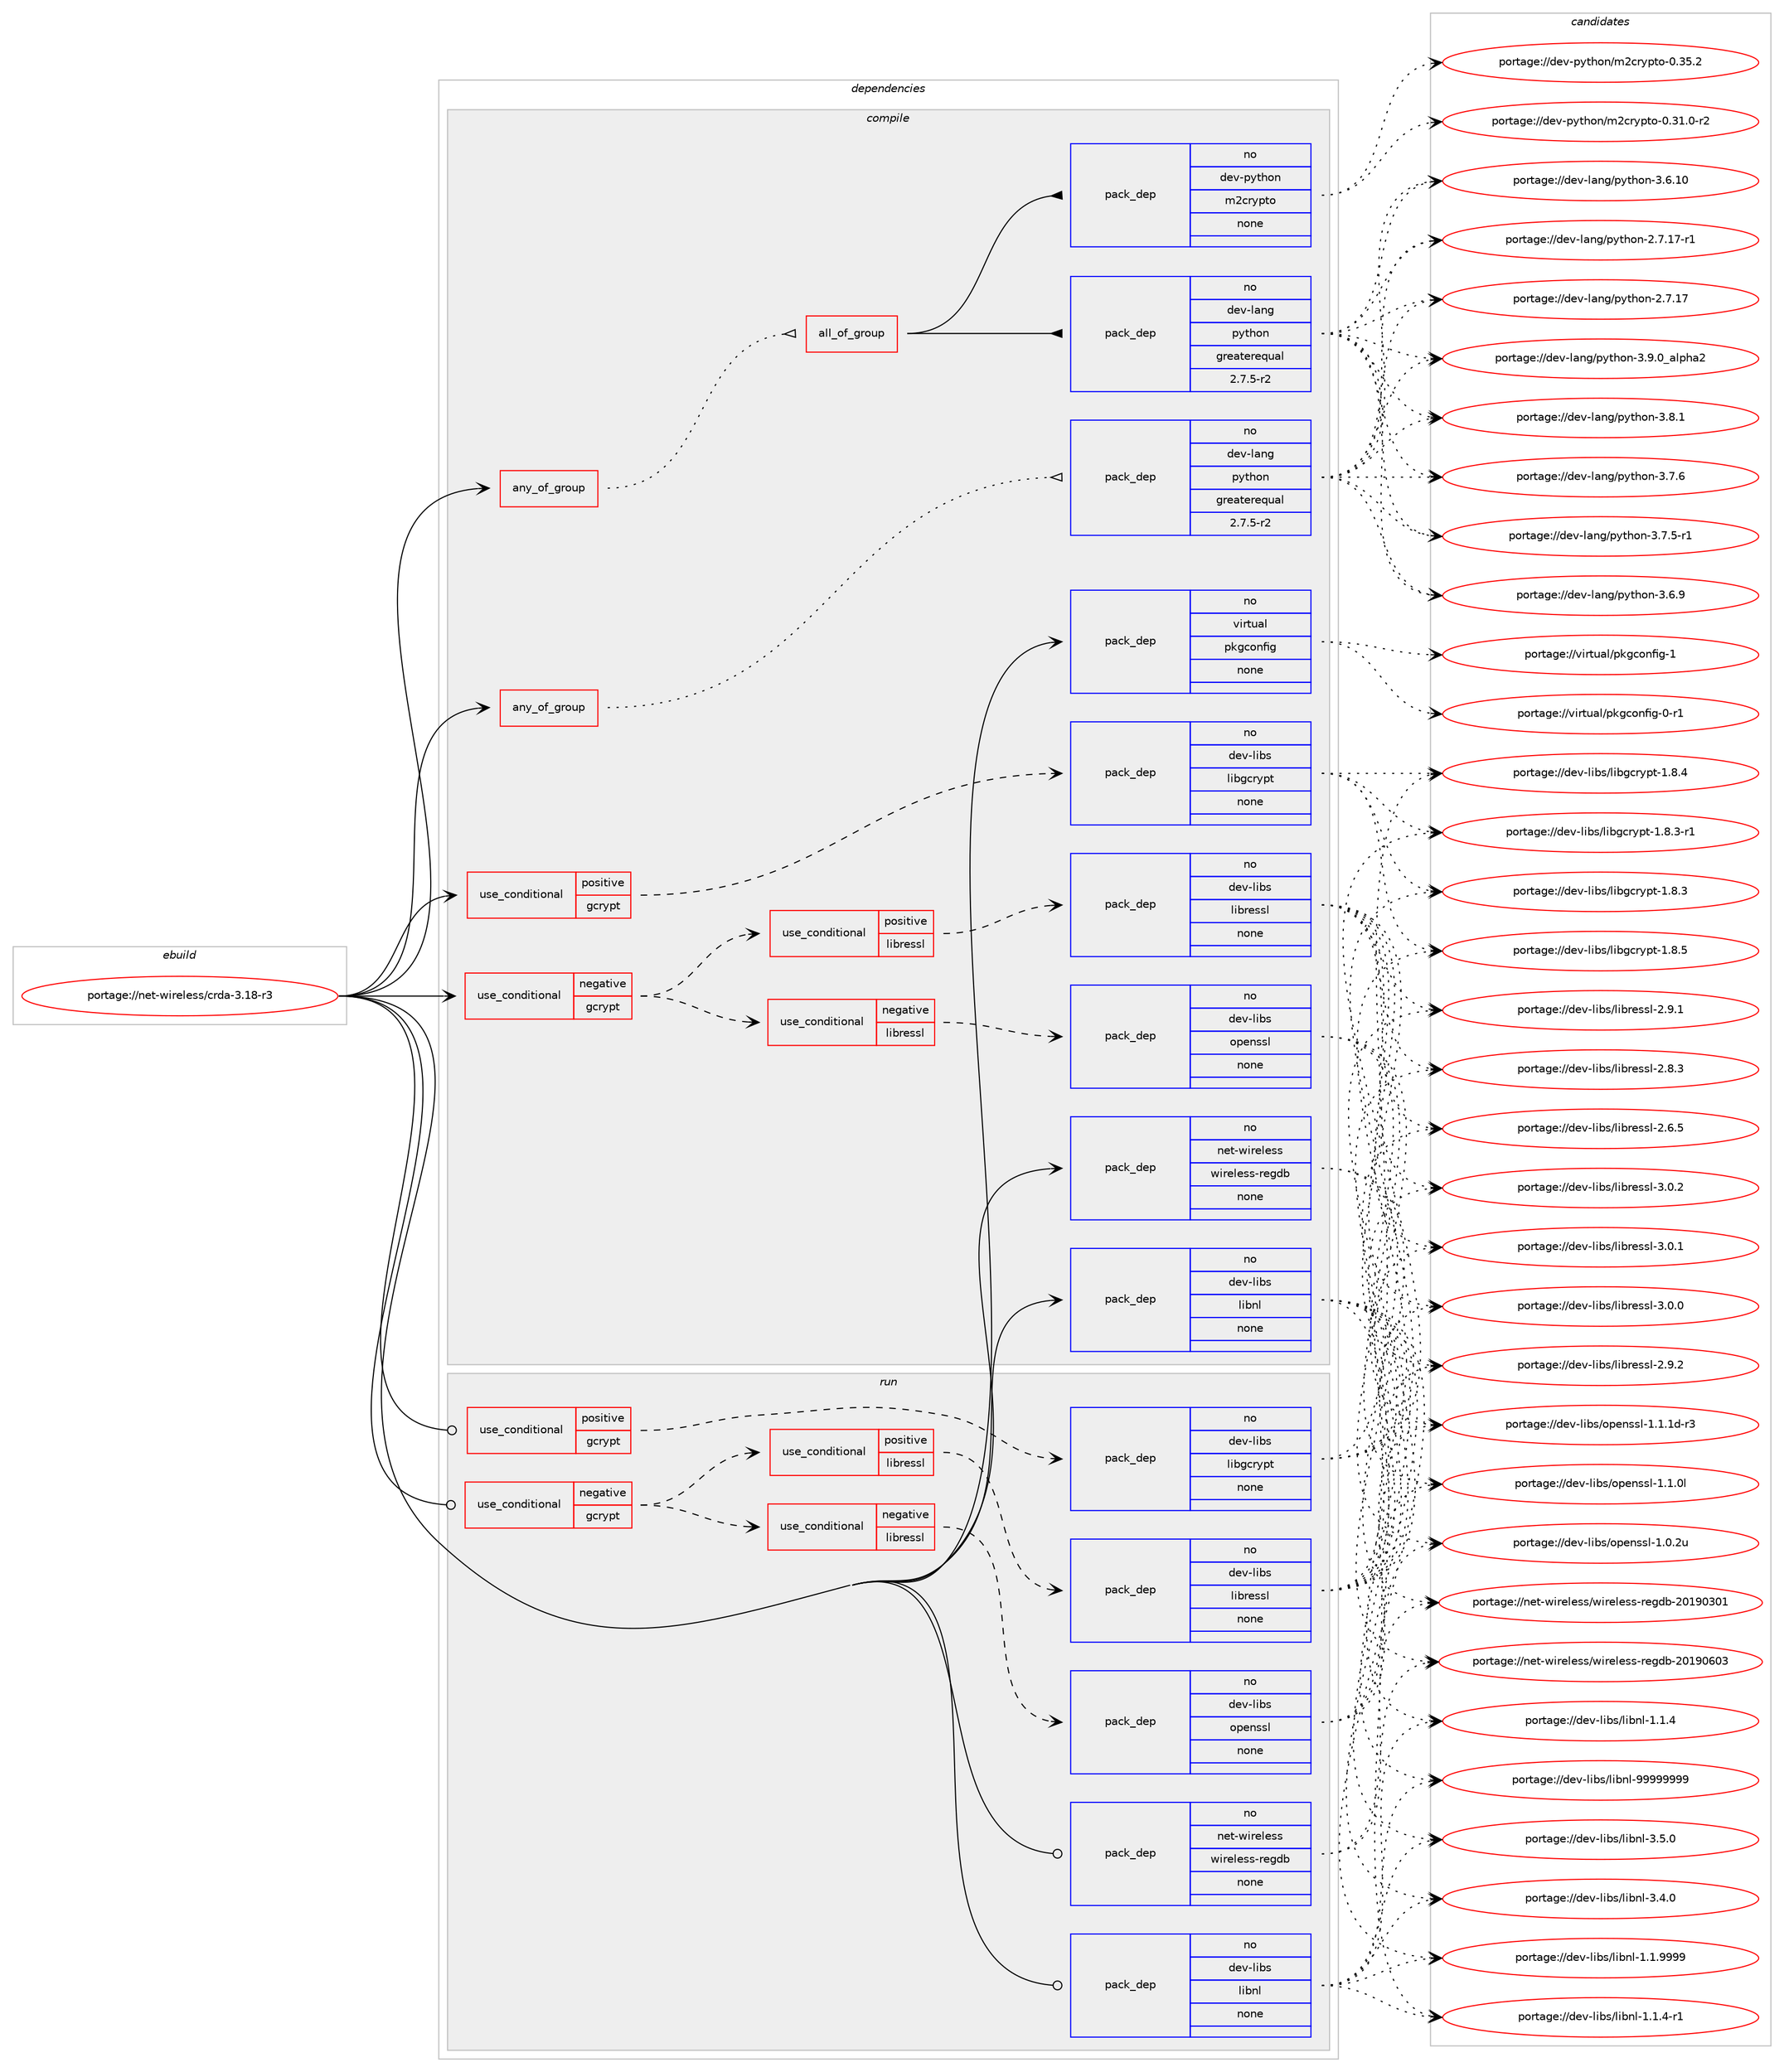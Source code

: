 digraph prolog {

# *************
# Graph options
# *************

newrank=true;
concentrate=true;
compound=true;
graph [rankdir=LR,fontname=Helvetica,fontsize=10,ranksep=1.5];#, ranksep=2.5, nodesep=0.2];
edge  [arrowhead=vee];
node  [fontname=Helvetica,fontsize=10];

# **********
# The ebuild
# **********

subgraph cluster_leftcol {
color=gray;
rank=same;
label=<<i>ebuild</i>>;
id [label="portage://net-wireless/crda-3.18-r3", color=red, width=4, href="../net-wireless/crda-3.18-r3.svg"];
}

# ****************
# The dependencies
# ****************

subgraph cluster_midcol {
color=gray;
label=<<i>dependencies</i>>;
subgraph cluster_compile {
fillcolor="#eeeeee";
style=filled;
label=<<i>compile</i>>;
subgraph any1328 {
dependency70048 [label=<<TABLE BORDER="0" CELLBORDER="1" CELLSPACING="0" CELLPADDING="4"><TR><TD CELLPADDING="10">any_of_group</TD></TR></TABLE>>, shape=none, color=red];subgraph all61 {
dependency70049 [label=<<TABLE BORDER="0" CELLBORDER="1" CELLSPACING="0" CELLPADDING="4"><TR><TD CELLPADDING="10">all_of_group</TD></TR></TABLE>>, shape=none, color=red];subgraph pack54849 {
dependency70050 [label=<<TABLE BORDER="0" CELLBORDER="1" CELLSPACING="0" CELLPADDING="4" WIDTH="220"><TR><TD ROWSPAN="6" CELLPADDING="30">pack_dep</TD></TR><TR><TD WIDTH="110">no</TD></TR><TR><TD>dev-lang</TD></TR><TR><TD>python</TD></TR><TR><TD>greaterequal</TD></TR><TR><TD>2.7.5-r2</TD></TR></TABLE>>, shape=none, color=blue];
}
dependency70049:e -> dependency70050:w [weight=20,style="solid",arrowhead="inv"];
subgraph pack54850 {
dependency70051 [label=<<TABLE BORDER="0" CELLBORDER="1" CELLSPACING="0" CELLPADDING="4" WIDTH="220"><TR><TD ROWSPAN="6" CELLPADDING="30">pack_dep</TD></TR><TR><TD WIDTH="110">no</TD></TR><TR><TD>dev-python</TD></TR><TR><TD>m2crypto</TD></TR><TR><TD>none</TD></TR><TR><TD></TD></TR></TABLE>>, shape=none, color=blue];
}
dependency70049:e -> dependency70051:w [weight=20,style="solid",arrowhead="inv"];
}
dependency70048:e -> dependency70049:w [weight=20,style="dotted",arrowhead="oinv"];
}
id:e -> dependency70048:w [weight=20,style="solid",arrowhead="vee"];
subgraph any1329 {
dependency70052 [label=<<TABLE BORDER="0" CELLBORDER="1" CELLSPACING="0" CELLPADDING="4"><TR><TD CELLPADDING="10">any_of_group</TD></TR></TABLE>>, shape=none, color=red];subgraph pack54851 {
dependency70053 [label=<<TABLE BORDER="0" CELLBORDER="1" CELLSPACING="0" CELLPADDING="4" WIDTH="220"><TR><TD ROWSPAN="6" CELLPADDING="30">pack_dep</TD></TR><TR><TD WIDTH="110">no</TD></TR><TR><TD>dev-lang</TD></TR><TR><TD>python</TD></TR><TR><TD>greaterequal</TD></TR><TR><TD>2.7.5-r2</TD></TR></TABLE>>, shape=none, color=blue];
}
dependency70052:e -> dependency70053:w [weight=20,style="dotted",arrowhead="oinv"];
}
id:e -> dependency70052:w [weight=20,style="solid",arrowhead="vee"];
subgraph cond13813 {
dependency70054 [label=<<TABLE BORDER="0" CELLBORDER="1" CELLSPACING="0" CELLPADDING="4"><TR><TD ROWSPAN="3" CELLPADDING="10">use_conditional</TD></TR><TR><TD>negative</TD></TR><TR><TD>gcrypt</TD></TR></TABLE>>, shape=none, color=red];
subgraph cond13814 {
dependency70055 [label=<<TABLE BORDER="0" CELLBORDER="1" CELLSPACING="0" CELLPADDING="4"><TR><TD ROWSPAN="3" CELLPADDING="10">use_conditional</TD></TR><TR><TD>negative</TD></TR><TR><TD>libressl</TD></TR></TABLE>>, shape=none, color=red];
subgraph pack54852 {
dependency70056 [label=<<TABLE BORDER="0" CELLBORDER="1" CELLSPACING="0" CELLPADDING="4" WIDTH="220"><TR><TD ROWSPAN="6" CELLPADDING="30">pack_dep</TD></TR><TR><TD WIDTH="110">no</TD></TR><TR><TD>dev-libs</TD></TR><TR><TD>openssl</TD></TR><TR><TD>none</TD></TR><TR><TD></TD></TR></TABLE>>, shape=none, color=blue];
}
dependency70055:e -> dependency70056:w [weight=20,style="dashed",arrowhead="vee"];
}
dependency70054:e -> dependency70055:w [weight=20,style="dashed",arrowhead="vee"];
subgraph cond13815 {
dependency70057 [label=<<TABLE BORDER="0" CELLBORDER="1" CELLSPACING="0" CELLPADDING="4"><TR><TD ROWSPAN="3" CELLPADDING="10">use_conditional</TD></TR><TR><TD>positive</TD></TR><TR><TD>libressl</TD></TR></TABLE>>, shape=none, color=red];
subgraph pack54853 {
dependency70058 [label=<<TABLE BORDER="0" CELLBORDER="1" CELLSPACING="0" CELLPADDING="4" WIDTH="220"><TR><TD ROWSPAN="6" CELLPADDING="30">pack_dep</TD></TR><TR><TD WIDTH="110">no</TD></TR><TR><TD>dev-libs</TD></TR><TR><TD>libressl</TD></TR><TR><TD>none</TD></TR><TR><TD></TD></TR></TABLE>>, shape=none, color=blue];
}
dependency70057:e -> dependency70058:w [weight=20,style="dashed",arrowhead="vee"];
}
dependency70054:e -> dependency70057:w [weight=20,style="dashed",arrowhead="vee"];
}
id:e -> dependency70054:w [weight=20,style="solid",arrowhead="vee"];
subgraph cond13816 {
dependency70059 [label=<<TABLE BORDER="0" CELLBORDER="1" CELLSPACING="0" CELLPADDING="4"><TR><TD ROWSPAN="3" CELLPADDING="10">use_conditional</TD></TR><TR><TD>positive</TD></TR><TR><TD>gcrypt</TD></TR></TABLE>>, shape=none, color=red];
subgraph pack54854 {
dependency70060 [label=<<TABLE BORDER="0" CELLBORDER="1" CELLSPACING="0" CELLPADDING="4" WIDTH="220"><TR><TD ROWSPAN="6" CELLPADDING="30">pack_dep</TD></TR><TR><TD WIDTH="110">no</TD></TR><TR><TD>dev-libs</TD></TR><TR><TD>libgcrypt</TD></TR><TR><TD>none</TD></TR><TR><TD></TD></TR></TABLE>>, shape=none, color=blue];
}
dependency70059:e -> dependency70060:w [weight=20,style="dashed",arrowhead="vee"];
}
id:e -> dependency70059:w [weight=20,style="solid",arrowhead="vee"];
subgraph pack54855 {
dependency70061 [label=<<TABLE BORDER="0" CELLBORDER="1" CELLSPACING="0" CELLPADDING="4" WIDTH="220"><TR><TD ROWSPAN="6" CELLPADDING="30">pack_dep</TD></TR><TR><TD WIDTH="110">no</TD></TR><TR><TD>dev-libs</TD></TR><TR><TD>libnl</TD></TR><TR><TD>none</TD></TR><TR><TD></TD></TR></TABLE>>, shape=none, color=blue];
}
id:e -> dependency70061:w [weight=20,style="solid",arrowhead="vee"];
subgraph pack54856 {
dependency70062 [label=<<TABLE BORDER="0" CELLBORDER="1" CELLSPACING="0" CELLPADDING="4" WIDTH="220"><TR><TD ROWSPAN="6" CELLPADDING="30">pack_dep</TD></TR><TR><TD WIDTH="110">no</TD></TR><TR><TD>net-wireless</TD></TR><TR><TD>wireless-regdb</TD></TR><TR><TD>none</TD></TR><TR><TD></TD></TR></TABLE>>, shape=none, color=blue];
}
id:e -> dependency70062:w [weight=20,style="solid",arrowhead="vee"];
subgraph pack54857 {
dependency70063 [label=<<TABLE BORDER="0" CELLBORDER="1" CELLSPACING="0" CELLPADDING="4" WIDTH="220"><TR><TD ROWSPAN="6" CELLPADDING="30">pack_dep</TD></TR><TR><TD WIDTH="110">no</TD></TR><TR><TD>virtual</TD></TR><TR><TD>pkgconfig</TD></TR><TR><TD>none</TD></TR><TR><TD></TD></TR></TABLE>>, shape=none, color=blue];
}
id:e -> dependency70063:w [weight=20,style="solid",arrowhead="vee"];
}
subgraph cluster_compileandrun {
fillcolor="#eeeeee";
style=filled;
label=<<i>compile and run</i>>;
}
subgraph cluster_run {
fillcolor="#eeeeee";
style=filled;
label=<<i>run</i>>;
subgraph cond13817 {
dependency70064 [label=<<TABLE BORDER="0" CELLBORDER="1" CELLSPACING="0" CELLPADDING="4"><TR><TD ROWSPAN="3" CELLPADDING="10">use_conditional</TD></TR><TR><TD>negative</TD></TR><TR><TD>gcrypt</TD></TR></TABLE>>, shape=none, color=red];
subgraph cond13818 {
dependency70065 [label=<<TABLE BORDER="0" CELLBORDER="1" CELLSPACING="0" CELLPADDING="4"><TR><TD ROWSPAN="3" CELLPADDING="10">use_conditional</TD></TR><TR><TD>negative</TD></TR><TR><TD>libressl</TD></TR></TABLE>>, shape=none, color=red];
subgraph pack54858 {
dependency70066 [label=<<TABLE BORDER="0" CELLBORDER="1" CELLSPACING="0" CELLPADDING="4" WIDTH="220"><TR><TD ROWSPAN="6" CELLPADDING="30">pack_dep</TD></TR><TR><TD WIDTH="110">no</TD></TR><TR><TD>dev-libs</TD></TR><TR><TD>openssl</TD></TR><TR><TD>none</TD></TR><TR><TD></TD></TR></TABLE>>, shape=none, color=blue];
}
dependency70065:e -> dependency70066:w [weight=20,style="dashed",arrowhead="vee"];
}
dependency70064:e -> dependency70065:w [weight=20,style="dashed",arrowhead="vee"];
subgraph cond13819 {
dependency70067 [label=<<TABLE BORDER="0" CELLBORDER="1" CELLSPACING="0" CELLPADDING="4"><TR><TD ROWSPAN="3" CELLPADDING="10">use_conditional</TD></TR><TR><TD>positive</TD></TR><TR><TD>libressl</TD></TR></TABLE>>, shape=none, color=red];
subgraph pack54859 {
dependency70068 [label=<<TABLE BORDER="0" CELLBORDER="1" CELLSPACING="0" CELLPADDING="4" WIDTH="220"><TR><TD ROWSPAN="6" CELLPADDING="30">pack_dep</TD></TR><TR><TD WIDTH="110">no</TD></TR><TR><TD>dev-libs</TD></TR><TR><TD>libressl</TD></TR><TR><TD>none</TD></TR><TR><TD></TD></TR></TABLE>>, shape=none, color=blue];
}
dependency70067:e -> dependency70068:w [weight=20,style="dashed",arrowhead="vee"];
}
dependency70064:e -> dependency70067:w [weight=20,style="dashed",arrowhead="vee"];
}
id:e -> dependency70064:w [weight=20,style="solid",arrowhead="odot"];
subgraph cond13820 {
dependency70069 [label=<<TABLE BORDER="0" CELLBORDER="1" CELLSPACING="0" CELLPADDING="4"><TR><TD ROWSPAN="3" CELLPADDING="10">use_conditional</TD></TR><TR><TD>positive</TD></TR><TR><TD>gcrypt</TD></TR></TABLE>>, shape=none, color=red];
subgraph pack54860 {
dependency70070 [label=<<TABLE BORDER="0" CELLBORDER="1" CELLSPACING="0" CELLPADDING="4" WIDTH="220"><TR><TD ROWSPAN="6" CELLPADDING="30">pack_dep</TD></TR><TR><TD WIDTH="110">no</TD></TR><TR><TD>dev-libs</TD></TR><TR><TD>libgcrypt</TD></TR><TR><TD>none</TD></TR><TR><TD></TD></TR></TABLE>>, shape=none, color=blue];
}
dependency70069:e -> dependency70070:w [weight=20,style="dashed",arrowhead="vee"];
}
id:e -> dependency70069:w [weight=20,style="solid",arrowhead="odot"];
subgraph pack54861 {
dependency70071 [label=<<TABLE BORDER="0" CELLBORDER="1" CELLSPACING="0" CELLPADDING="4" WIDTH="220"><TR><TD ROWSPAN="6" CELLPADDING="30">pack_dep</TD></TR><TR><TD WIDTH="110">no</TD></TR><TR><TD>dev-libs</TD></TR><TR><TD>libnl</TD></TR><TR><TD>none</TD></TR><TR><TD></TD></TR></TABLE>>, shape=none, color=blue];
}
id:e -> dependency70071:w [weight=20,style="solid",arrowhead="odot"];
subgraph pack54862 {
dependency70072 [label=<<TABLE BORDER="0" CELLBORDER="1" CELLSPACING="0" CELLPADDING="4" WIDTH="220"><TR><TD ROWSPAN="6" CELLPADDING="30">pack_dep</TD></TR><TR><TD WIDTH="110">no</TD></TR><TR><TD>net-wireless</TD></TR><TR><TD>wireless-regdb</TD></TR><TR><TD>none</TD></TR><TR><TD></TD></TR></TABLE>>, shape=none, color=blue];
}
id:e -> dependency70072:w [weight=20,style="solid",arrowhead="odot"];
}
}

# **************
# The candidates
# **************

subgraph cluster_choices {
rank=same;
color=gray;
label=<<i>candidates</i>>;

subgraph choice54849 {
color=black;
nodesep=1;
choice10010111845108971101034711212111610411111045514657464895971081121049750 [label="portage://dev-lang/python-3.9.0_alpha2", color=red, width=4,href="../dev-lang/python-3.9.0_alpha2.svg"];
choice100101118451089711010347112121116104111110455146564649 [label="portage://dev-lang/python-3.8.1", color=red, width=4,href="../dev-lang/python-3.8.1.svg"];
choice100101118451089711010347112121116104111110455146554654 [label="portage://dev-lang/python-3.7.6", color=red, width=4,href="../dev-lang/python-3.7.6.svg"];
choice1001011184510897110103471121211161041111104551465546534511449 [label="portage://dev-lang/python-3.7.5-r1", color=red, width=4,href="../dev-lang/python-3.7.5-r1.svg"];
choice100101118451089711010347112121116104111110455146544657 [label="portage://dev-lang/python-3.6.9", color=red, width=4,href="../dev-lang/python-3.6.9.svg"];
choice10010111845108971101034711212111610411111045514654464948 [label="portage://dev-lang/python-3.6.10", color=red, width=4,href="../dev-lang/python-3.6.10.svg"];
choice100101118451089711010347112121116104111110455046554649554511449 [label="portage://dev-lang/python-2.7.17-r1", color=red, width=4,href="../dev-lang/python-2.7.17-r1.svg"];
choice10010111845108971101034711212111610411111045504655464955 [label="portage://dev-lang/python-2.7.17", color=red, width=4,href="../dev-lang/python-2.7.17.svg"];
dependency70050:e -> choice10010111845108971101034711212111610411111045514657464895971081121049750:w [style=dotted,weight="100"];
dependency70050:e -> choice100101118451089711010347112121116104111110455146564649:w [style=dotted,weight="100"];
dependency70050:e -> choice100101118451089711010347112121116104111110455146554654:w [style=dotted,weight="100"];
dependency70050:e -> choice1001011184510897110103471121211161041111104551465546534511449:w [style=dotted,weight="100"];
dependency70050:e -> choice100101118451089711010347112121116104111110455146544657:w [style=dotted,weight="100"];
dependency70050:e -> choice10010111845108971101034711212111610411111045514654464948:w [style=dotted,weight="100"];
dependency70050:e -> choice100101118451089711010347112121116104111110455046554649554511449:w [style=dotted,weight="100"];
dependency70050:e -> choice10010111845108971101034711212111610411111045504655464955:w [style=dotted,weight="100"];
}
subgraph choice54850 {
color=black;
nodesep=1;
choice1001011184511212111610411111047109509911412111211611145484651534650 [label="portage://dev-python/m2crypto-0.35.2", color=red, width=4,href="../dev-python/m2crypto-0.35.2.svg"];
choice10010111845112121116104111110471095099114121112116111454846514946484511450 [label="portage://dev-python/m2crypto-0.31.0-r2", color=red, width=4,href="../dev-python/m2crypto-0.31.0-r2.svg"];
dependency70051:e -> choice1001011184511212111610411111047109509911412111211611145484651534650:w [style=dotted,weight="100"];
dependency70051:e -> choice10010111845112121116104111110471095099114121112116111454846514946484511450:w [style=dotted,weight="100"];
}
subgraph choice54851 {
color=black;
nodesep=1;
choice10010111845108971101034711212111610411111045514657464895971081121049750 [label="portage://dev-lang/python-3.9.0_alpha2", color=red, width=4,href="../dev-lang/python-3.9.0_alpha2.svg"];
choice100101118451089711010347112121116104111110455146564649 [label="portage://dev-lang/python-3.8.1", color=red, width=4,href="../dev-lang/python-3.8.1.svg"];
choice100101118451089711010347112121116104111110455146554654 [label="portage://dev-lang/python-3.7.6", color=red, width=4,href="../dev-lang/python-3.7.6.svg"];
choice1001011184510897110103471121211161041111104551465546534511449 [label="portage://dev-lang/python-3.7.5-r1", color=red, width=4,href="../dev-lang/python-3.7.5-r1.svg"];
choice100101118451089711010347112121116104111110455146544657 [label="portage://dev-lang/python-3.6.9", color=red, width=4,href="../dev-lang/python-3.6.9.svg"];
choice10010111845108971101034711212111610411111045514654464948 [label="portage://dev-lang/python-3.6.10", color=red, width=4,href="../dev-lang/python-3.6.10.svg"];
choice100101118451089711010347112121116104111110455046554649554511449 [label="portage://dev-lang/python-2.7.17-r1", color=red, width=4,href="../dev-lang/python-2.7.17-r1.svg"];
choice10010111845108971101034711212111610411111045504655464955 [label="portage://dev-lang/python-2.7.17", color=red, width=4,href="../dev-lang/python-2.7.17.svg"];
dependency70053:e -> choice10010111845108971101034711212111610411111045514657464895971081121049750:w [style=dotted,weight="100"];
dependency70053:e -> choice100101118451089711010347112121116104111110455146564649:w [style=dotted,weight="100"];
dependency70053:e -> choice100101118451089711010347112121116104111110455146554654:w [style=dotted,weight="100"];
dependency70053:e -> choice1001011184510897110103471121211161041111104551465546534511449:w [style=dotted,weight="100"];
dependency70053:e -> choice100101118451089711010347112121116104111110455146544657:w [style=dotted,weight="100"];
dependency70053:e -> choice10010111845108971101034711212111610411111045514654464948:w [style=dotted,weight="100"];
dependency70053:e -> choice100101118451089711010347112121116104111110455046554649554511449:w [style=dotted,weight="100"];
dependency70053:e -> choice10010111845108971101034711212111610411111045504655464955:w [style=dotted,weight="100"];
}
subgraph choice54852 {
color=black;
nodesep=1;
choice1001011184510810598115471111121011101151151084549464946491004511451 [label="portage://dev-libs/openssl-1.1.1d-r3", color=red, width=4,href="../dev-libs/openssl-1.1.1d-r3.svg"];
choice100101118451081059811547111112101110115115108454946494648108 [label="portage://dev-libs/openssl-1.1.0l", color=red, width=4,href="../dev-libs/openssl-1.1.0l.svg"];
choice100101118451081059811547111112101110115115108454946484650117 [label="portage://dev-libs/openssl-1.0.2u", color=red, width=4,href="../dev-libs/openssl-1.0.2u.svg"];
dependency70056:e -> choice1001011184510810598115471111121011101151151084549464946491004511451:w [style=dotted,weight="100"];
dependency70056:e -> choice100101118451081059811547111112101110115115108454946494648108:w [style=dotted,weight="100"];
dependency70056:e -> choice100101118451081059811547111112101110115115108454946484650117:w [style=dotted,weight="100"];
}
subgraph choice54853 {
color=black;
nodesep=1;
choice10010111845108105981154710810598114101115115108455146484650 [label="portage://dev-libs/libressl-3.0.2", color=red, width=4,href="../dev-libs/libressl-3.0.2.svg"];
choice10010111845108105981154710810598114101115115108455146484649 [label="portage://dev-libs/libressl-3.0.1", color=red, width=4,href="../dev-libs/libressl-3.0.1.svg"];
choice10010111845108105981154710810598114101115115108455146484648 [label="portage://dev-libs/libressl-3.0.0", color=red, width=4,href="../dev-libs/libressl-3.0.0.svg"];
choice10010111845108105981154710810598114101115115108455046574650 [label="portage://dev-libs/libressl-2.9.2", color=red, width=4,href="../dev-libs/libressl-2.9.2.svg"];
choice10010111845108105981154710810598114101115115108455046574649 [label="portage://dev-libs/libressl-2.9.1", color=red, width=4,href="../dev-libs/libressl-2.9.1.svg"];
choice10010111845108105981154710810598114101115115108455046564651 [label="portage://dev-libs/libressl-2.8.3", color=red, width=4,href="../dev-libs/libressl-2.8.3.svg"];
choice10010111845108105981154710810598114101115115108455046544653 [label="portage://dev-libs/libressl-2.6.5", color=red, width=4,href="../dev-libs/libressl-2.6.5.svg"];
dependency70058:e -> choice10010111845108105981154710810598114101115115108455146484650:w [style=dotted,weight="100"];
dependency70058:e -> choice10010111845108105981154710810598114101115115108455146484649:w [style=dotted,weight="100"];
dependency70058:e -> choice10010111845108105981154710810598114101115115108455146484648:w [style=dotted,weight="100"];
dependency70058:e -> choice10010111845108105981154710810598114101115115108455046574650:w [style=dotted,weight="100"];
dependency70058:e -> choice10010111845108105981154710810598114101115115108455046574649:w [style=dotted,weight="100"];
dependency70058:e -> choice10010111845108105981154710810598114101115115108455046564651:w [style=dotted,weight="100"];
dependency70058:e -> choice10010111845108105981154710810598114101115115108455046544653:w [style=dotted,weight="100"];
}
subgraph choice54854 {
color=black;
nodesep=1;
choice1001011184510810598115471081059810399114121112116454946564653 [label="portage://dev-libs/libgcrypt-1.8.5", color=red, width=4,href="../dev-libs/libgcrypt-1.8.5.svg"];
choice1001011184510810598115471081059810399114121112116454946564652 [label="portage://dev-libs/libgcrypt-1.8.4", color=red, width=4,href="../dev-libs/libgcrypt-1.8.4.svg"];
choice10010111845108105981154710810598103991141211121164549465646514511449 [label="portage://dev-libs/libgcrypt-1.8.3-r1", color=red, width=4,href="../dev-libs/libgcrypt-1.8.3-r1.svg"];
choice1001011184510810598115471081059810399114121112116454946564651 [label="portage://dev-libs/libgcrypt-1.8.3", color=red, width=4,href="../dev-libs/libgcrypt-1.8.3.svg"];
dependency70060:e -> choice1001011184510810598115471081059810399114121112116454946564653:w [style=dotted,weight="100"];
dependency70060:e -> choice1001011184510810598115471081059810399114121112116454946564652:w [style=dotted,weight="100"];
dependency70060:e -> choice10010111845108105981154710810598103991141211121164549465646514511449:w [style=dotted,weight="100"];
dependency70060:e -> choice1001011184510810598115471081059810399114121112116454946564651:w [style=dotted,weight="100"];
}
subgraph choice54855 {
color=black;
nodesep=1;
choice10010111845108105981154710810598110108455757575757575757 [label="portage://dev-libs/libnl-99999999", color=red, width=4,href="../dev-libs/libnl-99999999.svg"];
choice10010111845108105981154710810598110108455146534648 [label="portage://dev-libs/libnl-3.5.0", color=red, width=4,href="../dev-libs/libnl-3.5.0.svg"];
choice10010111845108105981154710810598110108455146524648 [label="portage://dev-libs/libnl-3.4.0", color=red, width=4,href="../dev-libs/libnl-3.4.0.svg"];
choice10010111845108105981154710810598110108454946494657575757 [label="portage://dev-libs/libnl-1.1.9999", color=red, width=4,href="../dev-libs/libnl-1.1.9999.svg"];
choice100101118451081059811547108105981101084549464946524511449 [label="portage://dev-libs/libnl-1.1.4-r1", color=red, width=4,href="../dev-libs/libnl-1.1.4-r1.svg"];
choice10010111845108105981154710810598110108454946494652 [label="portage://dev-libs/libnl-1.1.4", color=red, width=4,href="../dev-libs/libnl-1.1.4.svg"];
dependency70061:e -> choice10010111845108105981154710810598110108455757575757575757:w [style=dotted,weight="100"];
dependency70061:e -> choice10010111845108105981154710810598110108455146534648:w [style=dotted,weight="100"];
dependency70061:e -> choice10010111845108105981154710810598110108455146524648:w [style=dotted,weight="100"];
dependency70061:e -> choice10010111845108105981154710810598110108454946494657575757:w [style=dotted,weight="100"];
dependency70061:e -> choice100101118451081059811547108105981101084549464946524511449:w [style=dotted,weight="100"];
dependency70061:e -> choice10010111845108105981154710810598110108454946494652:w [style=dotted,weight="100"];
}
subgraph choice54856 {
color=black;
nodesep=1;
choice11010111645119105114101108101115115471191051141011081011151154511410110310098455048495748544851 [label="portage://net-wireless/wireless-regdb-20190603", color=red, width=4,href="../net-wireless/wireless-regdb-20190603.svg"];
choice11010111645119105114101108101115115471191051141011081011151154511410110310098455048495748514849 [label="portage://net-wireless/wireless-regdb-20190301", color=red, width=4,href="../net-wireless/wireless-regdb-20190301.svg"];
dependency70062:e -> choice11010111645119105114101108101115115471191051141011081011151154511410110310098455048495748544851:w [style=dotted,weight="100"];
dependency70062:e -> choice11010111645119105114101108101115115471191051141011081011151154511410110310098455048495748514849:w [style=dotted,weight="100"];
}
subgraph choice54857 {
color=black;
nodesep=1;
choice1181051141161179710847112107103991111101021051034549 [label="portage://virtual/pkgconfig-1", color=red, width=4,href="../virtual/pkgconfig-1.svg"];
choice11810511411611797108471121071039911111010210510345484511449 [label="portage://virtual/pkgconfig-0-r1", color=red, width=4,href="../virtual/pkgconfig-0-r1.svg"];
dependency70063:e -> choice1181051141161179710847112107103991111101021051034549:w [style=dotted,weight="100"];
dependency70063:e -> choice11810511411611797108471121071039911111010210510345484511449:w [style=dotted,weight="100"];
}
subgraph choice54858 {
color=black;
nodesep=1;
choice1001011184510810598115471111121011101151151084549464946491004511451 [label="portage://dev-libs/openssl-1.1.1d-r3", color=red, width=4,href="../dev-libs/openssl-1.1.1d-r3.svg"];
choice100101118451081059811547111112101110115115108454946494648108 [label="portage://dev-libs/openssl-1.1.0l", color=red, width=4,href="../dev-libs/openssl-1.1.0l.svg"];
choice100101118451081059811547111112101110115115108454946484650117 [label="portage://dev-libs/openssl-1.0.2u", color=red, width=4,href="../dev-libs/openssl-1.0.2u.svg"];
dependency70066:e -> choice1001011184510810598115471111121011101151151084549464946491004511451:w [style=dotted,weight="100"];
dependency70066:e -> choice100101118451081059811547111112101110115115108454946494648108:w [style=dotted,weight="100"];
dependency70066:e -> choice100101118451081059811547111112101110115115108454946484650117:w [style=dotted,weight="100"];
}
subgraph choice54859 {
color=black;
nodesep=1;
choice10010111845108105981154710810598114101115115108455146484650 [label="portage://dev-libs/libressl-3.0.2", color=red, width=4,href="../dev-libs/libressl-3.0.2.svg"];
choice10010111845108105981154710810598114101115115108455146484649 [label="portage://dev-libs/libressl-3.0.1", color=red, width=4,href="../dev-libs/libressl-3.0.1.svg"];
choice10010111845108105981154710810598114101115115108455146484648 [label="portage://dev-libs/libressl-3.0.0", color=red, width=4,href="../dev-libs/libressl-3.0.0.svg"];
choice10010111845108105981154710810598114101115115108455046574650 [label="portage://dev-libs/libressl-2.9.2", color=red, width=4,href="../dev-libs/libressl-2.9.2.svg"];
choice10010111845108105981154710810598114101115115108455046574649 [label="portage://dev-libs/libressl-2.9.1", color=red, width=4,href="../dev-libs/libressl-2.9.1.svg"];
choice10010111845108105981154710810598114101115115108455046564651 [label="portage://dev-libs/libressl-2.8.3", color=red, width=4,href="../dev-libs/libressl-2.8.3.svg"];
choice10010111845108105981154710810598114101115115108455046544653 [label="portage://dev-libs/libressl-2.6.5", color=red, width=4,href="../dev-libs/libressl-2.6.5.svg"];
dependency70068:e -> choice10010111845108105981154710810598114101115115108455146484650:w [style=dotted,weight="100"];
dependency70068:e -> choice10010111845108105981154710810598114101115115108455146484649:w [style=dotted,weight="100"];
dependency70068:e -> choice10010111845108105981154710810598114101115115108455146484648:w [style=dotted,weight="100"];
dependency70068:e -> choice10010111845108105981154710810598114101115115108455046574650:w [style=dotted,weight="100"];
dependency70068:e -> choice10010111845108105981154710810598114101115115108455046574649:w [style=dotted,weight="100"];
dependency70068:e -> choice10010111845108105981154710810598114101115115108455046564651:w [style=dotted,weight="100"];
dependency70068:e -> choice10010111845108105981154710810598114101115115108455046544653:w [style=dotted,weight="100"];
}
subgraph choice54860 {
color=black;
nodesep=1;
choice1001011184510810598115471081059810399114121112116454946564653 [label="portage://dev-libs/libgcrypt-1.8.5", color=red, width=4,href="../dev-libs/libgcrypt-1.8.5.svg"];
choice1001011184510810598115471081059810399114121112116454946564652 [label="portage://dev-libs/libgcrypt-1.8.4", color=red, width=4,href="../dev-libs/libgcrypt-1.8.4.svg"];
choice10010111845108105981154710810598103991141211121164549465646514511449 [label="portage://dev-libs/libgcrypt-1.8.3-r1", color=red, width=4,href="../dev-libs/libgcrypt-1.8.3-r1.svg"];
choice1001011184510810598115471081059810399114121112116454946564651 [label="portage://dev-libs/libgcrypt-1.8.3", color=red, width=4,href="../dev-libs/libgcrypt-1.8.3.svg"];
dependency70070:e -> choice1001011184510810598115471081059810399114121112116454946564653:w [style=dotted,weight="100"];
dependency70070:e -> choice1001011184510810598115471081059810399114121112116454946564652:w [style=dotted,weight="100"];
dependency70070:e -> choice10010111845108105981154710810598103991141211121164549465646514511449:w [style=dotted,weight="100"];
dependency70070:e -> choice1001011184510810598115471081059810399114121112116454946564651:w [style=dotted,weight="100"];
}
subgraph choice54861 {
color=black;
nodesep=1;
choice10010111845108105981154710810598110108455757575757575757 [label="portage://dev-libs/libnl-99999999", color=red, width=4,href="../dev-libs/libnl-99999999.svg"];
choice10010111845108105981154710810598110108455146534648 [label="portage://dev-libs/libnl-3.5.0", color=red, width=4,href="../dev-libs/libnl-3.5.0.svg"];
choice10010111845108105981154710810598110108455146524648 [label="portage://dev-libs/libnl-3.4.0", color=red, width=4,href="../dev-libs/libnl-3.4.0.svg"];
choice10010111845108105981154710810598110108454946494657575757 [label="portage://dev-libs/libnl-1.1.9999", color=red, width=4,href="../dev-libs/libnl-1.1.9999.svg"];
choice100101118451081059811547108105981101084549464946524511449 [label="portage://dev-libs/libnl-1.1.4-r1", color=red, width=4,href="../dev-libs/libnl-1.1.4-r1.svg"];
choice10010111845108105981154710810598110108454946494652 [label="portage://dev-libs/libnl-1.1.4", color=red, width=4,href="../dev-libs/libnl-1.1.4.svg"];
dependency70071:e -> choice10010111845108105981154710810598110108455757575757575757:w [style=dotted,weight="100"];
dependency70071:e -> choice10010111845108105981154710810598110108455146534648:w [style=dotted,weight="100"];
dependency70071:e -> choice10010111845108105981154710810598110108455146524648:w [style=dotted,weight="100"];
dependency70071:e -> choice10010111845108105981154710810598110108454946494657575757:w [style=dotted,weight="100"];
dependency70071:e -> choice100101118451081059811547108105981101084549464946524511449:w [style=dotted,weight="100"];
dependency70071:e -> choice10010111845108105981154710810598110108454946494652:w [style=dotted,weight="100"];
}
subgraph choice54862 {
color=black;
nodesep=1;
choice11010111645119105114101108101115115471191051141011081011151154511410110310098455048495748544851 [label="portage://net-wireless/wireless-regdb-20190603", color=red, width=4,href="../net-wireless/wireless-regdb-20190603.svg"];
choice11010111645119105114101108101115115471191051141011081011151154511410110310098455048495748514849 [label="portage://net-wireless/wireless-regdb-20190301", color=red, width=4,href="../net-wireless/wireless-regdb-20190301.svg"];
dependency70072:e -> choice11010111645119105114101108101115115471191051141011081011151154511410110310098455048495748544851:w [style=dotted,weight="100"];
dependency70072:e -> choice11010111645119105114101108101115115471191051141011081011151154511410110310098455048495748514849:w [style=dotted,weight="100"];
}
}

}
